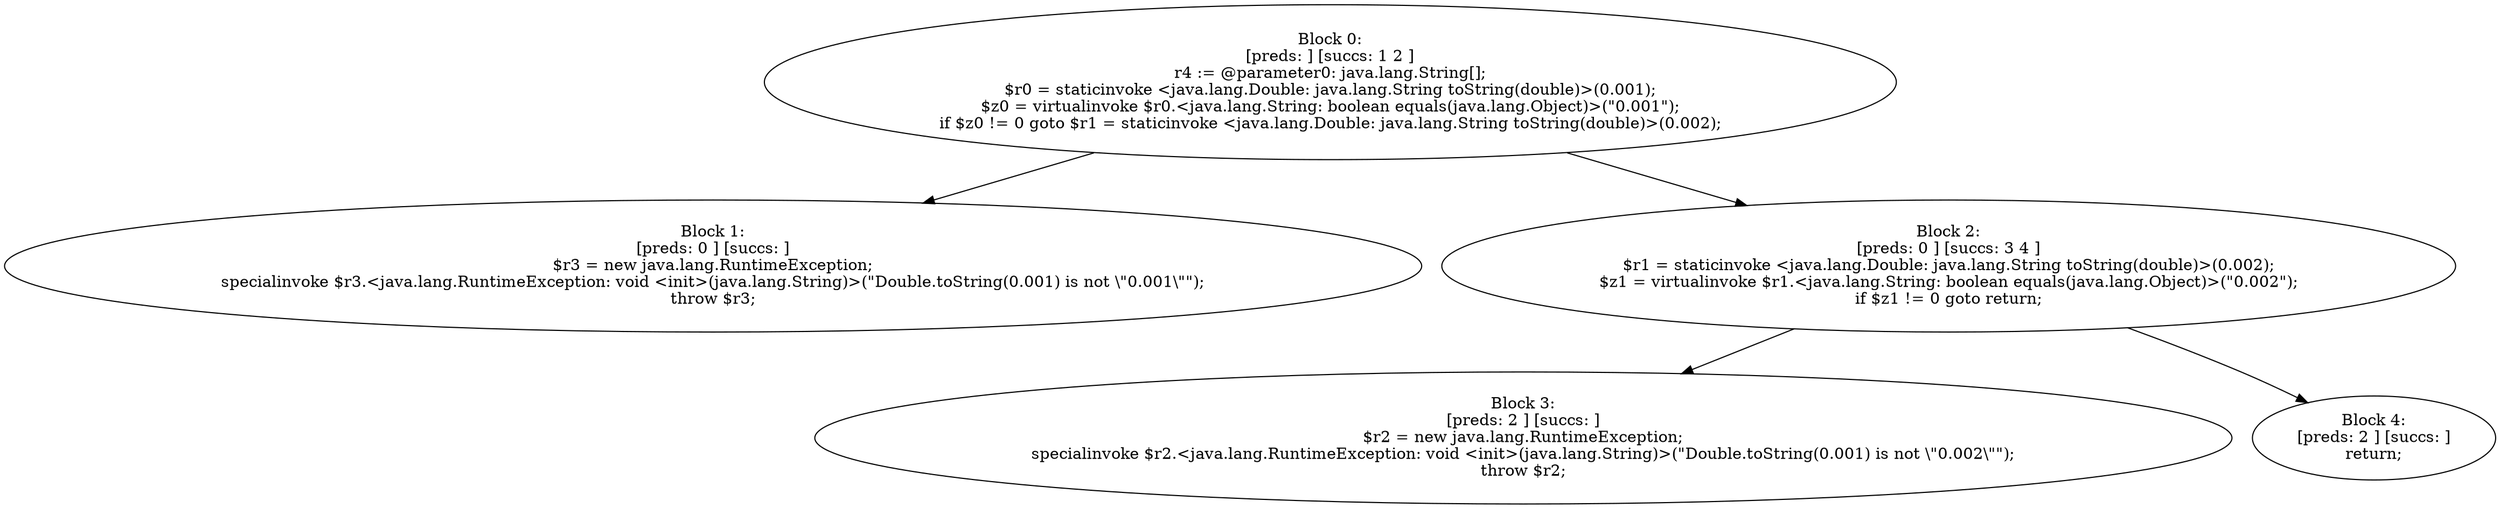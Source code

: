 digraph "unitGraph" {
    "Block 0:
[preds: ] [succs: 1 2 ]
r4 := @parameter0: java.lang.String[];
$r0 = staticinvoke <java.lang.Double: java.lang.String toString(double)>(0.001);
$z0 = virtualinvoke $r0.<java.lang.String: boolean equals(java.lang.Object)>(\"0.001\");
if $z0 != 0 goto $r1 = staticinvoke <java.lang.Double: java.lang.String toString(double)>(0.002);
"
    "Block 1:
[preds: 0 ] [succs: ]
$r3 = new java.lang.RuntimeException;
specialinvoke $r3.<java.lang.RuntimeException: void <init>(java.lang.String)>(\"Double.toString(0.001) is not \\\"0.001\\\"\");
throw $r3;
"
    "Block 2:
[preds: 0 ] [succs: 3 4 ]
$r1 = staticinvoke <java.lang.Double: java.lang.String toString(double)>(0.002);
$z1 = virtualinvoke $r1.<java.lang.String: boolean equals(java.lang.Object)>(\"0.002\");
if $z1 != 0 goto return;
"
    "Block 3:
[preds: 2 ] [succs: ]
$r2 = new java.lang.RuntimeException;
specialinvoke $r2.<java.lang.RuntimeException: void <init>(java.lang.String)>(\"Double.toString(0.001) is not \\\"0.002\\\"\");
throw $r2;
"
    "Block 4:
[preds: 2 ] [succs: ]
return;
"
    "Block 0:
[preds: ] [succs: 1 2 ]
r4 := @parameter0: java.lang.String[];
$r0 = staticinvoke <java.lang.Double: java.lang.String toString(double)>(0.001);
$z0 = virtualinvoke $r0.<java.lang.String: boolean equals(java.lang.Object)>(\"0.001\");
if $z0 != 0 goto $r1 = staticinvoke <java.lang.Double: java.lang.String toString(double)>(0.002);
"->"Block 1:
[preds: 0 ] [succs: ]
$r3 = new java.lang.RuntimeException;
specialinvoke $r3.<java.lang.RuntimeException: void <init>(java.lang.String)>(\"Double.toString(0.001) is not \\\"0.001\\\"\");
throw $r3;
";
    "Block 0:
[preds: ] [succs: 1 2 ]
r4 := @parameter0: java.lang.String[];
$r0 = staticinvoke <java.lang.Double: java.lang.String toString(double)>(0.001);
$z0 = virtualinvoke $r0.<java.lang.String: boolean equals(java.lang.Object)>(\"0.001\");
if $z0 != 0 goto $r1 = staticinvoke <java.lang.Double: java.lang.String toString(double)>(0.002);
"->"Block 2:
[preds: 0 ] [succs: 3 4 ]
$r1 = staticinvoke <java.lang.Double: java.lang.String toString(double)>(0.002);
$z1 = virtualinvoke $r1.<java.lang.String: boolean equals(java.lang.Object)>(\"0.002\");
if $z1 != 0 goto return;
";
    "Block 2:
[preds: 0 ] [succs: 3 4 ]
$r1 = staticinvoke <java.lang.Double: java.lang.String toString(double)>(0.002);
$z1 = virtualinvoke $r1.<java.lang.String: boolean equals(java.lang.Object)>(\"0.002\");
if $z1 != 0 goto return;
"->"Block 3:
[preds: 2 ] [succs: ]
$r2 = new java.lang.RuntimeException;
specialinvoke $r2.<java.lang.RuntimeException: void <init>(java.lang.String)>(\"Double.toString(0.001) is not \\\"0.002\\\"\");
throw $r2;
";
    "Block 2:
[preds: 0 ] [succs: 3 4 ]
$r1 = staticinvoke <java.lang.Double: java.lang.String toString(double)>(0.002);
$z1 = virtualinvoke $r1.<java.lang.String: boolean equals(java.lang.Object)>(\"0.002\");
if $z1 != 0 goto return;
"->"Block 4:
[preds: 2 ] [succs: ]
return;
";
}
